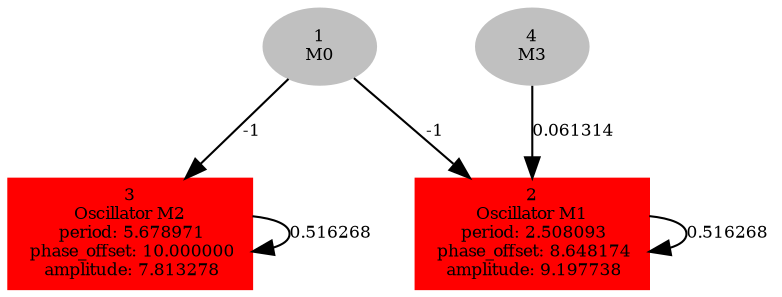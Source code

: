  digraph g{ forcelabels=true;
1[label=<1<BR/>M0>,color="grey",style=filled,fontsize=8];
2 [label=<2<BR />Oscillator M1<BR /> period: 2.508093<BR /> phase_offset: 8.648174<BR /> amplitude: 9.197738>, shape=box,color=red,style=filled,fontsize=8];3 [label=<3<BR />Oscillator M2<BR /> period: 5.678971<BR /> phase_offset: 10.000000<BR /> amplitude: 7.813278>, shape=box,color=red,style=filled,fontsize=8];4[label=<4<BR/>M3>,color="grey",style=filled,fontsize=8];
1 -> 2[label="-1 ",fontsize="8"];
1 -> 3[label="-1 ",fontsize="8"];
2 -> 2[label="0.516268 ",fontsize="8"];
3 -> 3[label="0.516268 ",fontsize="8"];
4 -> 2[label="0.061314 ",fontsize="8"];
 }
